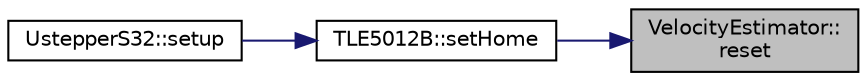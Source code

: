 digraph "VelocityEstimator::reset"
{
 // LATEX_PDF_SIZE
  edge [fontname="Helvetica",fontsize="10",labelfontname="Helvetica",labelfontsize="10"];
  node [fontname="Helvetica",fontsize="10",shape=record];
  rankdir="RL";
  Node1 [label="VelocityEstimator::\lreset",height=0.2,width=0.4,color="black", fillcolor="grey75", style="filled", fontcolor="black",tooltip=" "];
  Node1 -> Node2 [dir="back",color="midnightblue",fontsize="10",style="solid",fontname="Helvetica"];
  Node2 [label="TLE5012B::setHome",height=0.2,width=0.4,color="black", fillcolor="white", style="filled",URL="$classTLE5012B.html#a96b932ad326cb5c284aac3b9cd6db92e",tooltip=" "];
  Node2 -> Node3 [dir="back",color="midnightblue",fontsize="10",style="solid",fontname="Helvetica"];
  Node3 [label="UstepperS32::setup",height=0.2,width=0.4,color="black", fillcolor="white", style="filled",URL="$classUstepperS32.html#a9db3b9f02f66bb17424b3e114c851d37",tooltip="Initializes the different parts of the uStepper S object."];
}
